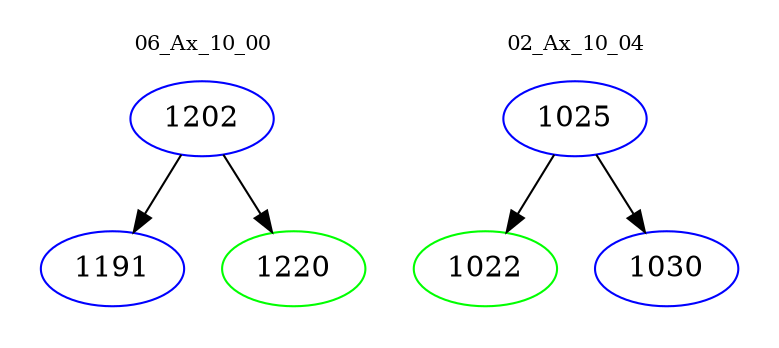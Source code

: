 digraph{
subgraph cluster_0 {
color = white
label = "06_Ax_10_00";
fontsize=10;
T0_1202 [label="1202", color="blue"]
T0_1202 -> T0_1191 [color="black"]
T0_1191 [label="1191", color="blue"]
T0_1202 -> T0_1220 [color="black"]
T0_1220 [label="1220", color="green"]
}
subgraph cluster_1 {
color = white
label = "02_Ax_10_04";
fontsize=10;
T1_1025 [label="1025", color="blue"]
T1_1025 -> T1_1022 [color="black"]
T1_1022 [label="1022", color="green"]
T1_1025 -> T1_1030 [color="black"]
T1_1030 [label="1030", color="blue"]
}
}

